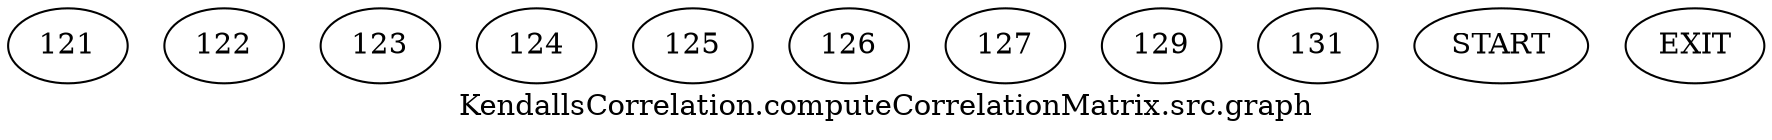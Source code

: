 /* --------------------------------------------------- */
/* Generated by Dr. Garbage Control Flow Graph Factory */
/* http://www.drgarbage.com                            */
/* Version: 4.5.0.201508311741                         */
/* Retrieved on: 2020-01-07 10:02:31.271               */
/* --------------------------------------------------- */
digraph "KendallsCorrelation.computeCorrelationMatrix.src.graph" {
 graph [label="KendallsCorrelation.computeCorrelationMatrix.src.graph"];
 2 [label="121" ]
 3 [label="122" ]
 4 [label="123" ]
 5 [label="124" ]
 6 [label="125" ]
 7 [label="126" ]
 8 [label="127" ]
 9 [label="129" ]
 10 [label="131" ]
 11 [label="START" ]
 12 [label="EXIT" ]
 11  2
 2  3
 3  4
 9  4
 8  5
 4  5
 5  6
 6  7
 7  8
 5  9
 4  10
 10  12
}
